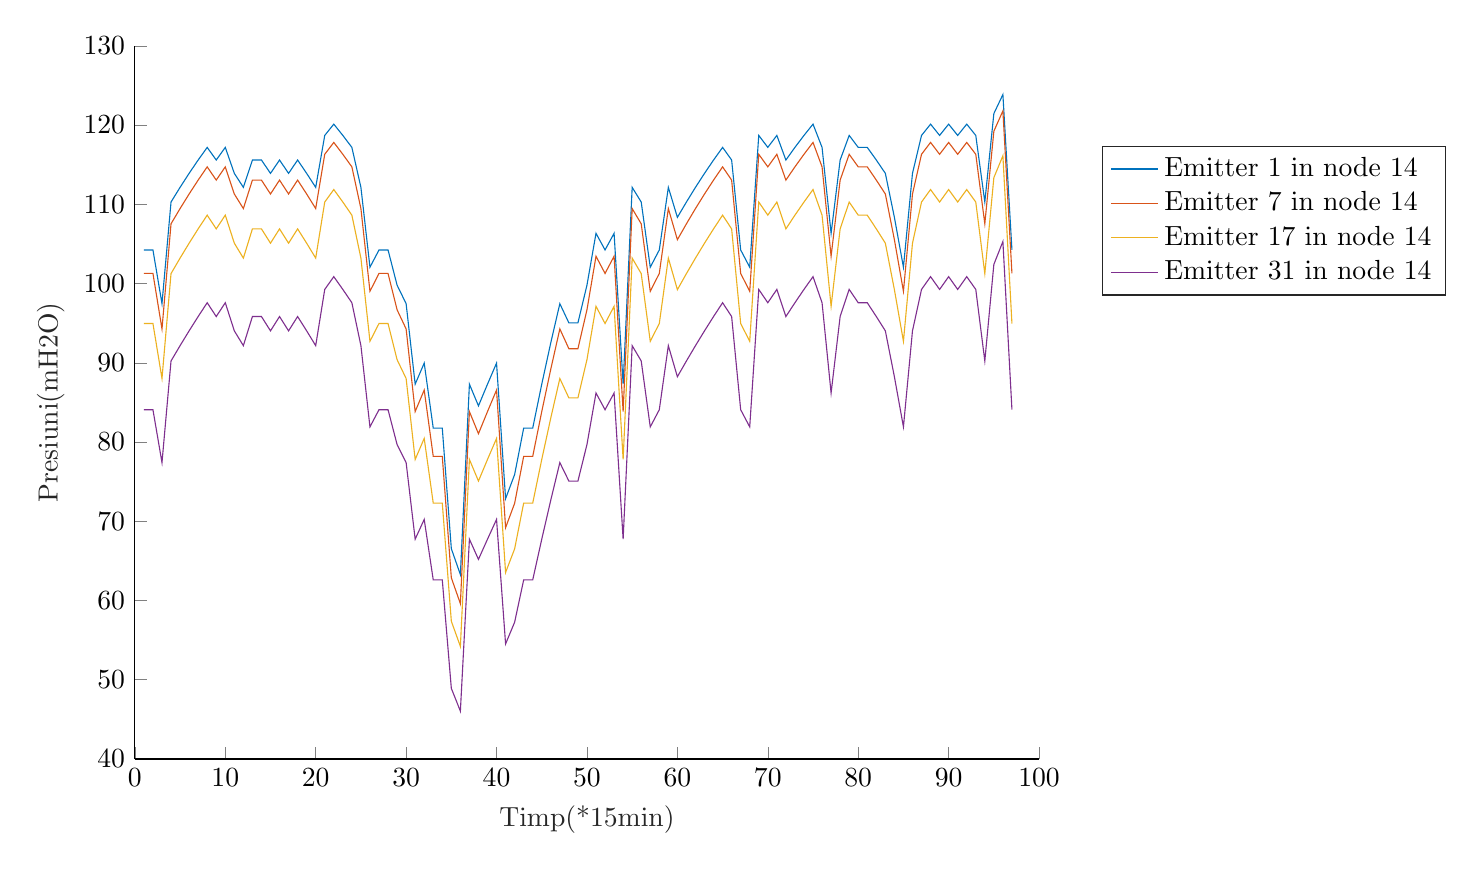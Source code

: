 % This file was created by matlab2tikz.
%
%The latest updates can be retrieved from
%  http://www.mathworks.com/matlabcentral/fileexchange/22022-matlab2tikz-matlab2tikz
%where you can also make suggestions and rate matlab2tikz.
%
\definecolor{mycolor1}{rgb}{0.0,0.447,0.741}%
\definecolor{mycolor2}{rgb}{0.85,0.325,0.098}%
\definecolor{mycolor3}{rgb}{0.929,0.694,0.125}%
\definecolor{mycolor4}{rgb}{0.494,0.184,0.556}%
%


\begin{axis}[%
width=4.521in,
height=3.566in,
at={(0.758in,0.481in)},
scale only axis,
xmin=0,
xmax=100,
xlabel style={font=\color{white!15!black}},
xlabel={Timp(*15min)},
ymin=40,
ymax=130,
ylabel style={font=\color{white!15!black}},
ylabel={Presiuni(mH2O)},
axis background/.style={fill=white},
axis x line*=bottom,
axis y line*=left,
legend style={at={(1.45,0.86)},legend cell align=left, align=left, draw=white!15!black}
]
\addplot [color=mycolor1]
  table[row sep=crcr]{%
1	104.239\\
2	104.239\\
3	97.458\\
4	110.287\\
5	112.138\\
6	113.904\\
7	115.586\\
8	117.182\\
9	115.586\\
10	117.182\\
11	113.904\\
12	112.138\\
13	115.586\\
14	115.586\\
15	113.904\\
16	115.586\\
17	113.904\\
18	115.586\\
19	113.904\\
20	112.138\\
21	118.692\\
22	120.115\\
23	118.692\\
24	117.182\\
25	112.138\\
26	102.059\\
27	104.239\\
28	104.239\\
29	99.799\\
30	97.458\\
31	87.3\\
32	89.958\\
33	81.753\\
34	81.753\\
35	66.543\\
36	63.274\\
37	87.3\\
38	84.565\\
39	87.3\\
40	89.958\\
41	72.854\\
42	75.897\\
43	81.753\\
44	81.753\\
45	87.3\\
46	92.537\\
47	97.458\\
48	95.037\\
49	95.037\\
50	99.799\\
51	106.337\\
52	104.239\\
53	106.337\\
54	87.3\\
55	112.138\\
56	110.287\\
57	102.059\\
58	104.239\\
59	112.138\\
60	108.354\\
61	110.287\\
62	112.138\\
63	113.904\\
64	115.586\\
65	117.182\\
66	115.586\\
67	104.239\\
68	102.059\\
69	118.692\\
70	117.182\\
71	118.692\\
72	115.586\\
73	117.182\\
74	118.692\\
75	120.115\\
76	117.182\\
77	106.337\\
78	115.586\\
79	118.692\\
80	117.182\\
81	117.182\\
82	115.586\\
83	113.904\\
84	108.354\\
85	102.059\\
86	113.904\\
87	118.692\\
88	120.115\\
89	118.692\\
90	120.115\\
91	118.692\\
92	120.115\\
93	118.692\\
94	110.287\\
95	121.449\\
96	123.849\\
97	104.239\\
};
\addlegendentry{Emitter 1 in node 14}

\addplot [color=mycolor2]
  table[row sep=crcr]{%
1	101.274\\
2	101.274\\
3	94.272\\
4	107.538\\
5	109.46\\
6	111.299\\
7	113.054\\
8	114.725\\
9	113.054\\
10	114.725\\
11	111.299\\
12	109.46\\
13	113.054\\
14	113.054\\
15	111.299\\
16	113.054\\
17	111.299\\
18	113.054\\
19	111.299\\
20	109.46\\
21	116.31\\
22	117.809\\
23	116.31\\
24	114.725\\
25	109.46\\
26	99.022\\
27	101.274\\
28	101.274\\
29	96.688\\
30	94.272\\
31	83.843\\
32	86.561\\
33	78.19\\
34	78.19\\
35	62.868\\
36	59.606\\
37	83.841\\
38	81.051\\
39	83.843\\
40	86.561\\
41	69.197\\
42	72.263\\
43	78.19\\
44	78.19\\
45	83.843\\
46	89.205\\
47	94.272\\
48	91.776\\
49	91.776\\
50	96.688\\
51	103.444\\
52	101.274\\
53	103.444\\
54	83.842\\
55	109.46\\
56	107.538\\
57	99.022\\
58	101.274\\
59	109.46\\
60	105.532\\
61	107.538\\
62	109.46\\
63	111.299\\
64	113.054\\
65	114.725\\
66	113.054\\
67	101.274\\
68	99.022\\
69	116.31\\
70	114.725\\
71	116.31\\
72	113.054\\
73	114.725\\
74	116.31\\
75	117.809\\
76	114.725\\
77	103.445\\
78	113.054\\
79	116.31\\
80	114.725\\
81	114.725\\
82	113.054\\
83	111.299\\
84	105.532\\
85	99.022\\
86	111.299\\
87	116.31\\
88	117.809\\
89	116.31\\
90	117.809\\
91	116.31\\
92	117.809\\
93	116.31\\
94	107.538\\
95	119.222\\
96	121.784\\
97	101.274\\
};
\addlegendentry{Emitter 7 in node 14}

\addplot [color=mycolor3]
  table[row sep=crcr]{%
1	94.955\\
2	94.955\\
3	88.016\\
4	101.256\\
5	103.21\\
6	105.091\\
7	106.898\\
8	108.629\\
9	106.898\\
10	108.629\\
11	105.091\\
12	103.21\\
13	106.898\\
14	106.898\\
15	105.091\\
16	106.898\\
17	105.091\\
18	106.898\\
19	105.091\\
20	103.21\\
21	110.284\\
22	111.862\\
23	110.284\\
24	108.629\\
25	103.21\\
26	92.712\\
27	94.955\\
28	94.955\\
29	90.399\\
30	88.016\\
31	77.8\\
32	80.455\\
33	72.291\\
34	72.291\\
35	57.384\\
36	54.213\\
37	77.8\\
38	75.078\\
39	77.8\\
40	80.455\\
41	63.538\\
42	66.52\\
43	72.291\\
44	72.291\\
45	77.8\\
46	83.044\\
47	88.016\\
48	85.564\\
49	85.564\\
50	90.399\\
51	97.127\\
52	94.955\\
53	97.127\\
54	77.8\\
55	103.21\\
56	101.255\\
57	92.712\\
58	94.955\\
59	103.21\\
60	99.227\\
61	101.255\\
62	103.21\\
63	105.091\\
64	106.898\\
65	108.629\\
66	106.898\\
67	94.955\\
68	92.712\\
69	110.284\\
70	108.629\\
71	110.284\\
72	106.898\\
73	108.629\\
74	110.284\\
75	111.862\\
76	108.629\\
77	97.127\\
78	106.898\\
79	110.284\\
80	108.629\\
81	108.629\\
82	106.898\\
83	105.091\\
84	99.227\\
85	92.712\\
86	105.091\\
87	110.284\\
88	111.862\\
89	110.284\\
90	111.862\\
91	110.284\\
92	111.862\\
93	110.284\\
94	101.256\\
95	113.362\\
96	116.123\\
97	94.955\\
};
\addlegendentry{Emitter 17 in node 14}

\addplot [color=mycolor4]
  table[row sep=crcr]{%
1	84.078\\
2	84.078\\
3	77.405\\
4	90.23\\
5	92.161\\
6	94.03\\
7	95.836\\
8	97.579\\
9	95.836\\
10	97.579\\
11	94.03\\
12	92.161\\
13	95.836\\
14	95.836\\
15	94.03\\
16	95.836\\
17	94.03\\
18	95.836\\
19	94.03\\
20	92.161\\
21	99.257\\
22	100.869\\
23	99.257\\
24	97.579\\
25	92.161\\
26	81.91\\
27	84.078\\
28	84.078\\
29	79.686\\
30	77.405\\
31	67.741\\
32	70.236\\
33	62.599\\
34	62.599\\
35	48.914\\
36	46.045\\
37	67.741\\
38	65.195\\
39	67.741\\
40	70.236\\
41	54.524\\
42	57.262\\
43	62.599\\
44	62.599\\
45	67.741\\
46	72.679\\
47	77.405\\
48	75.069\\
49	75.069\\
50	79.686\\
51	86.188\\
52	84.078\\
53	86.188\\
54	67.741\\
55	92.161\\
56	90.23\\
57	81.91\\
58	84.078\\
59	92.161\\
60	88.239\\
61	90.23\\
62	92.161\\
63	94.03\\
64	95.836\\
65	97.579\\
66	95.836\\
67	84.078\\
68	81.91\\
69	99.257\\
70	97.579\\
71	99.257\\
72	95.836\\
73	97.579\\
74	99.257\\
75	100.869\\
76	97.579\\
77	86.188\\
78	95.836\\
79	99.257\\
80	97.579\\
81	97.579\\
82	95.836\\
83	94.03\\
84	88.239\\
85	81.91\\
86	94.03\\
87	99.257\\
88	100.869\\
89	99.257\\
90	100.869\\
91	99.257\\
92	100.869\\
93	99.257\\
94	90.23\\
95	102.415\\
96	105.302\\
97	84.078\\
};
\addlegendentry{Emitter 31 in node 14}

\end{axis}
